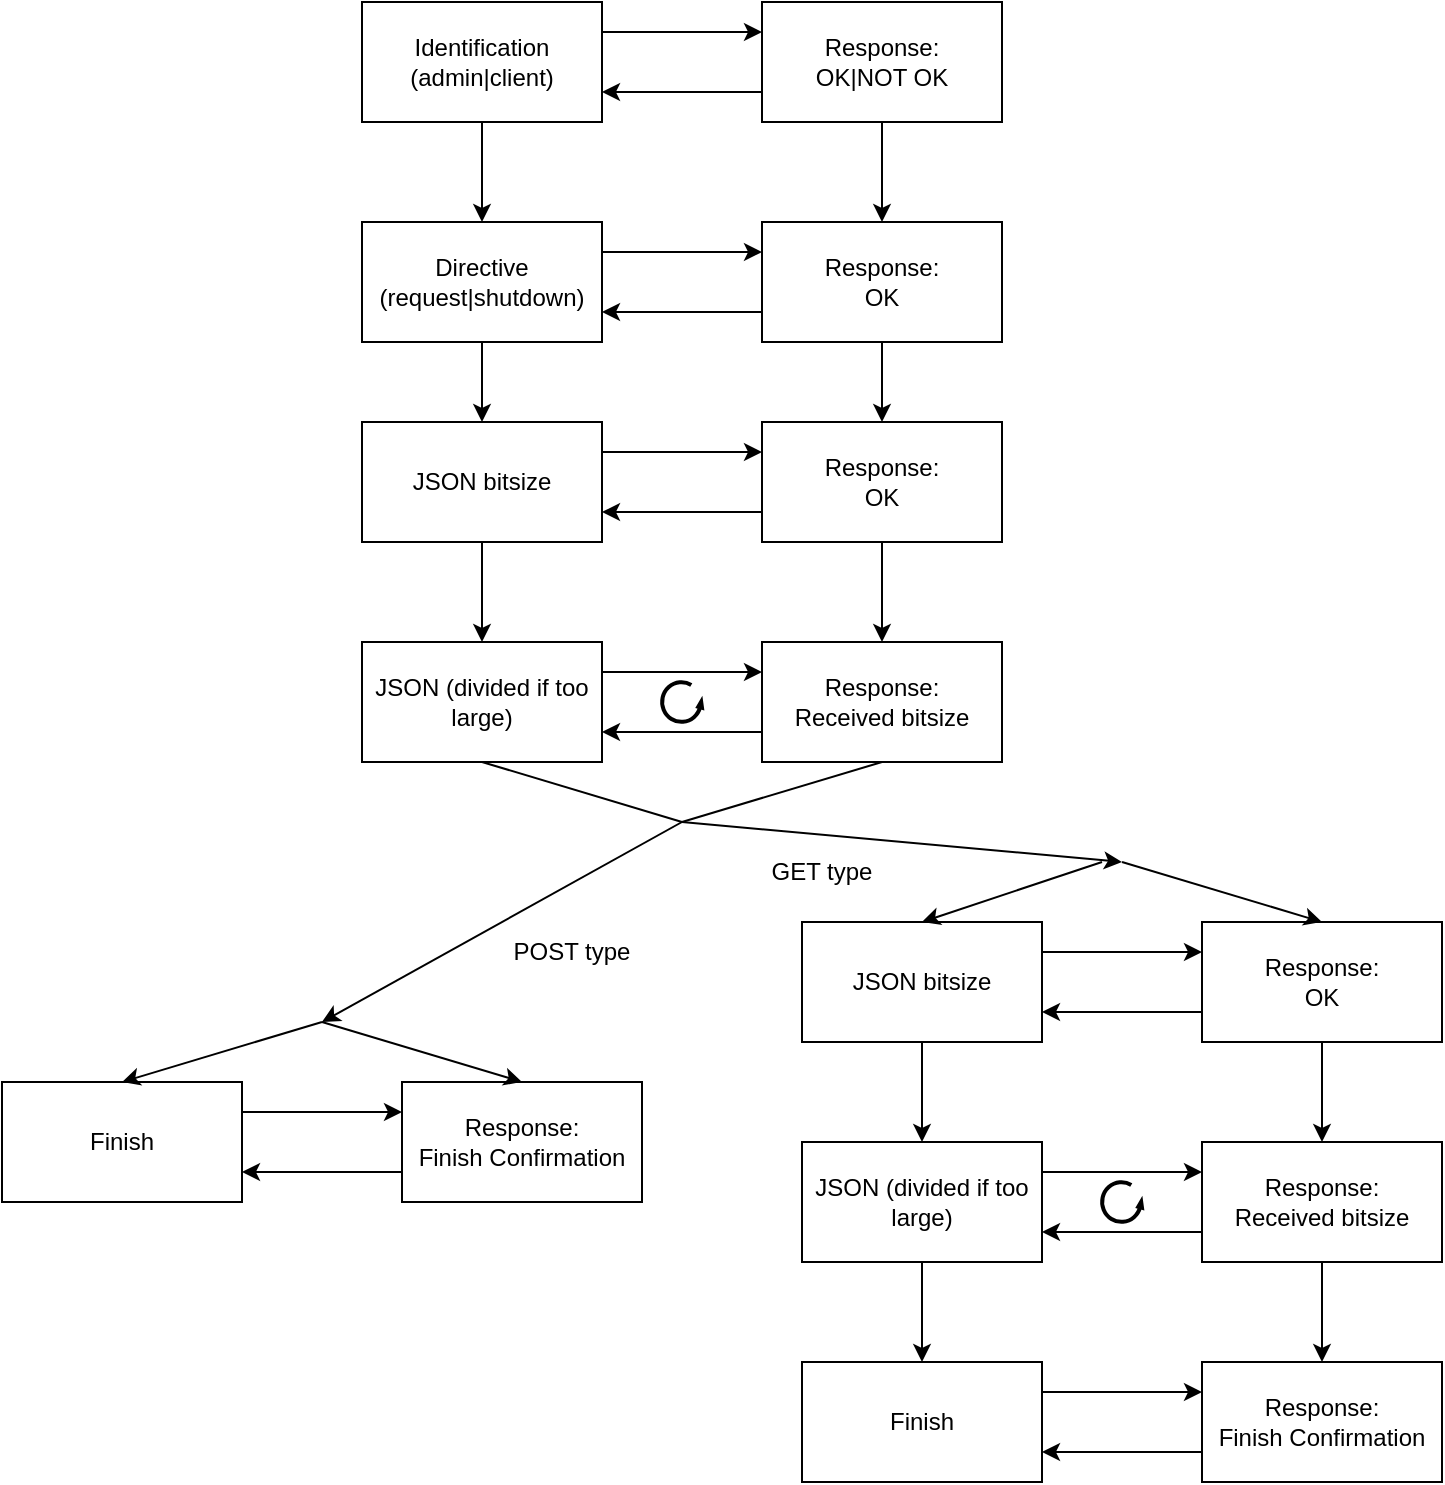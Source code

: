 <mxfile version="22.0.0" type="device">
  <diagram name="Page-1" id="NHSIrQckHUKwvIZLltLA">
    <mxGraphModel dx="1393" dy="878" grid="1" gridSize="10" guides="1" tooltips="1" connect="1" arrows="1" fold="1" page="1" pageScale="1" pageWidth="850" pageHeight="1100" math="0" shadow="0">
      <root>
        <mxCell id="0" />
        <mxCell id="1" parent="0" />
        <mxCell id="q4uFc4i6bxKqxNLfvr8e-24" style="edgeStyle=orthogonalEdgeStyle;rounded=0;orthogonalLoop=1;jettySize=auto;html=1;exitX=1;exitY=0.25;exitDx=0;exitDy=0;entryX=0;entryY=0.25;entryDx=0;entryDy=0;" edge="1" parent="1" source="q4uFc4i6bxKqxNLfvr8e-1" target="q4uFc4i6bxKqxNLfvr8e-4">
          <mxGeometry relative="1" as="geometry" />
        </mxCell>
        <mxCell id="q4uFc4i6bxKqxNLfvr8e-26" style="edgeStyle=orthogonalEdgeStyle;rounded=0;orthogonalLoop=1;jettySize=auto;html=1;exitX=0.5;exitY=1;exitDx=0;exitDy=0;entryX=0.5;entryY=0;entryDx=0;entryDy=0;" edge="1" parent="1" source="q4uFc4i6bxKqxNLfvr8e-1" target="q4uFc4i6bxKqxNLfvr8e-7">
          <mxGeometry relative="1" as="geometry" />
        </mxCell>
        <mxCell id="q4uFc4i6bxKqxNLfvr8e-1" value="Directive&lt;br&gt;(request|shutdown)" style="rounded=0;whiteSpace=wrap;html=1;" vertex="1" parent="1">
          <mxGeometry x="260" y="220" width="120" height="60" as="geometry" />
        </mxCell>
        <mxCell id="q4uFc4i6bxKqxNLfvr8e-20" style="edgeStyle=orthogonalEdgeStyle;rounded=0;orthogonalLoop=1;jettySize=auto;html=1;exitX=0.5;exitY=1;exitDx=0;exitDy=0;entryX=0.5;entryY=0;entryDx=0;entryDy=0;" edge="1" parent="1" source="q4uFc4i6bxKqxNLfvr8e-2" target="q4uFc4i6bxKqxNLfvr8e-1">
          <mxGeometry relative="1" as="geometry" />
        </mxCell>
        <mxCell id="q4uFc4i6bxKqxNLfvr8e-21" style="edgeStyle=orthogonalEdgeStyle;rounded=0;orthogonalLoop=1;jettySize=auto;html=1;exitX=1;exitY=0.25;exitDx=0;exitDy=0;entryX=0;entryY=0.25;entryDx=0;entryDy=0;" edge="1" parent="1" source="q4uFc4i6bxKqxNLfvr8e-2" target="q4uFc4i6bxKqxNLfvr8e-3">
          <mxGeometry relative="1" as="geometry" />
        </mxCell>
        <mxCell id="q4uFc4i6bxKqxNLfvr8e-2" value="Identification&lt;br&gt;(admin|client)" style="rounded=0;whiteSpace=wrap;html=1;" vertex="1" parent="1">
          <mxGeometry x="260" y="110" width="120" height="60" as="geometry" />
        </mxCell>
        <mxCell id="q4uFc4i6bxKqxNLfvr8e-22" style="edgeStyle=orthogonalEdgeStyle;rounded=0;orthogonalLoop=1;jettySize=auto;html=1;exitX=0;exitY=0.75;exitDx=0;exitDy=0;entryX=1;entryY=0.75;entryDx=0;entryDy=0;" edge="1" parent="1" source="q4uFc4i6bxKqxNLfvr8e-3" target="q4uFc4i6bxKqxNLfvr8e-2">
          <mxGeometry relative="1" as="geometry" />
        </mxCell>
        <mxCell id="q4uFc4i6bxKqxNLfvr8e-23" style="edgeStyle=orthogonalEdgeStyle;rounded=0;orthogonalLoop=1;jettySize=auto;html=1;exitX=0.5;exitY=1;exitDx=0;exitDy=0;entryX=0.5;entryY=0;entryDx=0;entryDy=0;" edge="1" parent="1" source="q4uFc4i6bxKqxNLfvr8e-3" target="q4uFc4i6bxKqxNLfvr8e-4">
          <mxGeometry relative="1" as="geometry" />
        </mxCell>
        <mxCell id="q4uFc4i6bxKqxNLfvr8e-3" value="Response:&lt;br&gt;OK|NOT OK" style="rounded=0;whiteSpace=wrap;html=1;" vertex="1" parent="1">
          <mxGeometry x="460" y="110" width="120" height="60" as="geometry" />
        </mxCell>
        <mxCell id="q4uFc4i6bxKqxNLfvr8e-25" style="edgeStyle=orthogonalEdgeStyle;rounded=0;orthogonalLoop=1;jettySize=auto;html=1;exitX=0;exitY=0.75;exitDx=0;exitDy=0;entryX=1;entryY=0.75;entryDx=0;entryDy=0;" edge="1" parent="1" source="q4uFc4i6bxKqxNLfvr8e-4" target="q4uFc4i6bxKqxNLfvr8e-1">
          <mxGeometry relative="1" as="geometry" />
        </mxCell>
        <mxCell id="q4uFc4i6bxKqxNLfvr8e-37" style="edgeStyle=orthogonalEdgeStyle;rounded=0;orthogonalLoop=1;jettySize=auto;html=1;exitX=0.5;exitY=1;exitDx=0;exitDy=0;entryX=0.5;entryY=0;entryDx=0;entryDy=0;" edge="1" parent="1" source="q4uFc4i6bxKqxNLfvr8e-4" target="q4uFc4i6bxKqxNLfvr8e-5">
          <mxGeometry relative="1" as="geometry" />
        </mxCell>
        <mxCell id="q4uFc4i6bxKqxNLfvr8e-4" value="Response:&lt;br&gt;OK" style="rounded=0;whiteSpace=wrap;html=1;" vertex="1" parent="1">
          <mxGeometry x="460" y="220" width="120" height="60" as="geometry" />
        </mxCell>
        <mxCell id="q4uFc4i6bxKqxNLfvr8e-28" style="edgeStyle=orthogonalEdgeStyle;rounded=0;orthogonalLoop=1;jettySize=auto;html=1;exitX=0;exitY=0.75;exitDx=0;exitDy=0;entryX=1;entryY=0.75;entryDx=0;entryDy=0;" edge="1" parent="1" source="q4uFc4i6bxKqxNLfvr8e-5" target="q4uFc4i6bxKqxNLfvr8e-7">
          <mxGeometry relative="1" as="geometry" />
        </mxCell>
        <mxCell id="q4uFc4i6bxKqxNLfvr8e-38" style="edgeStyle=orthogonalEdgeStyle;rounded=0;orthogonalLoop=1;jettySize=auto;html=1;exitX=0.5;exitY=1;exitDx=0;exitDy=0;entryX=0.5;entryY=0;entryDx=0;entryDy=0;" edge="1" parent="1" source="q4uFc4i6bxKqxNLfvr8e-5" target="q4uFc4i6bxKqxNLfvr8e-6">
          <mxGeometry relative="1" as="geometry" />
        </mxCell>
        <mxCell id="q4uFc4i6bxKqxNLfvr8e-5" value="Response:&lt;br&gt;OK" style="rounded=0;whiteSpace=wrap;html=1;" vertex="1" parent="1">
          <mxGeometry x="460" y="320" width="120" height="60" as="geometry" />
        </mxCell>
        <mxCell id="q4uFc4i6bxKqxNLfvr8e-31" style="edgeStyle=orthogonalEdgeStyle;rounded=0;orthogonalLoop=1;jettySize=auto;html=1;exitX=0;exitY=0.75;exitDx=0;exitDy=0;entryX=1;entryY=0.75;entryDx=0;entryDy=0;" edge="1" parent="1" source="q4uFc4i6bxKqxNLfvr8e-6" target="q4uFc4i6bxKqxNLfvr8e-8">
          <mxGeometry relative="1" as="geometry" />
        </mxCell>
        <mxCell id="q4uFc4i6bxKqxNLfvr8e-6" value="Response:&lt;br&gt;Received bitsize" style="rounded=0;whiteSpace=wrap;html=1;" vertex="1" parent="1">
          <mxGeometry x="460" y="430" width="120" height="60" as="geometry" />
        </mxCell>
        <mxCell id="q4uFc4i6bxKqxNLfvr8e-27" style="edgeStyle=orthogonalEdgeStyle;rounded=0;orthogonalLoop=1;jettySize=auto;html=1;exitX=1;exitY=0.25;exitDx=0;exitDy=0;entryX=0;entryY=0.25;entryDx=0;entryDy=0;" edge="1" parent="1" source="q4uFc4i6bxKqxNLfvr8e-7" target="q4uFc4i6bxKqxNLfvr8e-5">
          <mxGeometry relative="1" as="geometry" />
        </mxCell>
        <mxCell id="q4uFc4i6bxKqxNLfvr8e-29" style="edgeStyle=orthogonalEdgeStyle;rounded=0;orthogonalLoop=1;jettySize=auto;html=1;exitX=0.5;exitY=1;exitDx=0;exitDy=0;entryX=0.5;entryY=0;entryDx=0;entryDy=0;" edge="1" parent="1" source="q4uFc4i6bxKqxNLfvr8e-7" target="q4uFc4i6bxKqxNLfvr8e-8">
          <mxGeometry relative="1" as="geometry" />
        </mxCell>
        <mxCell id="q4uFc4i6bxKqxNLfvr8e-7" value="JSON bitsize" style="rounded=0;whiteSpace=wrap;html=1;" vertex="1" parent="1">
          <mxGeometry x="260" y="320" width="120" height="60" as="geometry" />
        </mxCell>
        <mxCell id="q4uFc4i6bxKqxNLfvr8e-30" style="edgeStyle=orthogonalEdgeStyle;rounded=0;orthogonalLoop=1;jettySize=auto;html=1;exitX=1;exitY=0.25;exitDx=0;exitDy=0;entryX=0;entryY=0.25;entryDx=0;entryDy=0;" edge="1" parent="1" source="q4uFc4i6bxKqxNLfvr8e-8" target="q4uFc4i6bxKqxNLfvr8e-6">
          <mxGeometry relative="1" as="geometry" />
        </mxCell>
        <mxCell id="q4uFc4i6bxKqxNLfvr8e-8" value="JSON (divided if too large)" style="rounded=0;whiteSpace=wrap;html=1;" vertex="1" parent="1">
          <mxGeometry x="260" y="430" width="120" height="60" as="geometry" />
        </mxCell>
        <mxCell id="q4uFc4i6bxKqxNLfvr8e-54" style="edgeStyle=orthogonalEdgeStyle;rounded=0;orthogonalLoop=1;jettySize=auto;html=1;exitX=1;exitY=0.25;exitDx=0;exitDy=0;entryX=0;entryY=0.25;entryDx=0;entryDy=0;" edge="1" parent="1" source="q4uFc4i6bxKqxNLfvr8e-9" target="q4uFc4i6bxKqxNLfvr8e-10">
          <mxGeometry relative="1" as="geometry" />
        </mxCell>
        <mxCell id="q4uFc4i6bxKqxNLfvr8e-9" value="Finish" style="rounded=0;whiteSpace=wrap;html=1;" vertex="1" parent="1">
          <mxGeometry x="80" y="650" width="120" height="60" as="geometry" />
        </mxCell>
        <mxCell id="q4uFc4i6bxKqxNLfvr8e-55" style="edgeStyle=orthogonalEdgeStyle;rounded=0;orthogonalLoop=1;jettySize=auto;html=1;exitX=0;exitY=0.75;exitDx=0;exitDy=0;entryX=1;entryY=0.75;entryDx=0;entryDy=0;" edge="1" parent="1" source="q4uFc4i6bxKqxNLfvr8e-10" target="q4uFc4i6bxKqxNLfvr8e-9">
          <mxGeometry relative="1" as="geometry" />
        </mxCell>
        <mxCell id="q4uFc4i6bxKqxNLfvr8e-10" value="Response:&lt;br&gt;Finish Confirmation" style="rounded=0;whiteSpace=wrap;html=1;" vertex="1" parent="1">
          <mxGeometry x="280" y="650" width="120" height="60" as="geometry" />
        </mxCell>
        <mxCell id="q4uFc4i6bxKqxNLfvr8e-42" style="edgeStyle=orthogonalEdgeStyle;rounded=0;orthogonalLoop=1;jettySize=auto;html=1;exitX=0;exitY=0.75;exitDx=0;exitDy=0;entryX=1;entryY=0.75;entryDx=0;entryDy=0;" edge="1" parent="1" source="q4uFc4i6bxKqxNLfvr8e-11" target="q4uFc4i6bxKqxNLfvr8e-13">
          <mxGeometry relative="1" as="geometry" />
        </mxCell>
        <mxCell id="q4uFc4i6bxKqxNLfvr8e-46" style="edgeStyle=orthogonalEdgeStyle;rounded=0;orthogonalLoop=1;jettySize=auto;html=1;exitX=0.5;exitY=1;exitDx=0;exitDy=0;entryX=0.5;entryY=0;entryDx=0;entryDy=0;" edge="1" parent="1" source="q4uFc4i6bxKqxNLfvr8e-11" target="q4uFc4i6bxKqxNLfvr8e-12">
          <mxGeometry relative="1" as="geometry" />
        </mxCell>
        <mxCell id="q4uFc4i6bxKqxNLfvr8e-11" value="Response:&lt;br&gt;OK" style="rounded=0;whiteSpace=wrap;html=1;" vertex="1" parent="1">
          <mxGeometry x="680" y="570" width="120" height="60" as="geometry" />
        </mxCell>
        <mxCell id="q4uFc4i6bxKqxNLfvr8e-44" style="edgeStyle=orthogonalEdgeStyle;rounded=0;orthogonalLoop=1;jettySize=auto;html=1;exitX=0;exitY=0.75;exitDx=0;exitDy=0;entryX=1;entryY=0.75;entryDx=0;entryDy=0;" edge="1" parent="1" source="q4uFc4i6bxKqxNLfvr8e-12" target="q4uFc4i6bxKqxNLfvr8e-14">
          <mxGeometry relative="1" as="geometry" />
        </mxCell>
        <mxCell id="q4uFc4i6bxKqxNLfvr8e-47" style="edgeStyle=orthogonalEdgeStyle;rounded=0;orthogonalLoop=1;jettySize=auto;html=1;exitX=0.5;exitY=1;exitDx=0;exitDy=0;entryX=0.5;entryY=0;entryDx=0;entryDy=0;" edge="1" parent="1" source="q4uFc4i6bxKqxNLfvr8e-12" target="q4uFc4i6bxKqxNLfvr8e-16">
          <mxGeometry relative="1" as="geometry" />
        </mxCell>
        <mxCell id="q4uFc4i6bxKqxNLfvr8e-12" value="Response:&lt;br&gt;Received bitsize" style="rounded=0;whiteSpace=wrap;html=1;" vertex="1" parent="1">
          <mxGeometry x="680" y="680" width="120" height="60" as="geometry" />
        </mxCell>
        <mxCell id="q4uFc4i6bxKqxNLfvr8e-41" style="edgeStyle=orthogonalEdgeStyle;rounded=0;orthogonalLoop=1;jettySize=auto;html=1;exitX=1;exitY=0.25;exitDx=0;exitDy=0;entryX=0;entryY=0.25;entryDx=0;entryDy=0;" edge="1" parent="1" source="q4uFc4i6bxKqxNLfvr8e-13" target="q4uFc4i6bxKqxNLfvr8e-11">
          <mxGeometry relative="1" as="geometry" />
        </mxCell>
        <mxCell id="q4uFc4i6bxKqxNLfvr8e-45" style="edgeStyle=orthogonalEdgeStyle;rounded=0;orthogonalLoop=1;jettySize=auto;html=1;exitX=0.5;exitY=1;exitDx=0;exitDy=0;entryX=0.5;entryY=0;entryDx=0;entryDy=0;" edge="1" parent="1" source="q4uFc4i6bxKqxNLfvr8e-13" target="q4uFc4i6bxKqxNLfvr8e-14">
          <mxGeometry relative="1" as="geometry" />
        </mxCell>
        <mxCell id="q4uFc4i6bxKqxNLfvr8e-13" value="JSON bitsize" style="rounded=0;whiteSpace=wrap;html=1;" vertex="1" parent="1">
          <mxGeometry x="480" y="570" width="120" height="60" as="geometry" />
        </mxCell>
        <mxCell id="q4uFc4i6bxKqxNLfvr8e-43" style="edgeStyle=orthogonalEdgeStyle;rounded=0;orthogonalLoop=1;jettySize=auto;html=1;exitX=1;exitY=0.25;exitDx=0;exitDy=0;entryX=0;entryY=0.25;entryDx=0;entryDy=0;" edge="1" parent="1" source="q4uFc4i6bxKqxNLfvr8e-14" target="q4uFc4i6bxKqxNLfvr8e-12">
          <mxGeometry relative="1" as="geometry" />
        </mxCell>
        <mxCell id="q4uFc4i6bxKqxNLfvr8e-48" style="edgeStyle=orthogonalEdgeStyle;rounded=0;orthogonalLoop=1;jettySize=auto;html=1;exitX=0.5;exitY=1;exitDx=0;exitDy=0;entryX=0.5;entryY=0;entryDx=0;entryDy=0;" edge="1" parent="1" source="q4uFc4i6bxKqxNLfvr8e-14" target="q4uFc4i6bxKqxNLfvr8e-15">
          <mxGeometry relative="1" as="geometry" />
        </mxCell>
        <mxCell id="q4uFc4i6bxKqxNLfvr8e-14" value="JSON (divided if too large)" style="rounded=0;whiteSpace=wrap;html=1;" vertex="1" parent="1">
          <mxGeometry x="480" y="680" width="120" height="60" as="geometry" />
        </mxCell>
        <mxCell id="q4uFc4i6bxKqxNLfvr8e-49" style="edgeStyle=orthogonalEdgeStyle;rounded=0;orthogonalLoop=1;jettySize=auto;html=1;exitX=1;exitY=0.25;exitDx=0;exitDy=0;entryX=0;entryY=0.25;entryDx=0;entryDy=0;" edge="1" parent="1" source="q4uFc4i6bxKqxNLfvr8e-15" target="q4uFc4i6bxKqxNLfvr8e-16">
          <mxGeometry relative="1" as="geometry" />
        </mxCell>
        <mxCell id="q4uFc4i6bxKqxNLfvr8e-15" value="Finish" style="rounded=0;whiteSpace=wrap;html=1;" vertex="1" parent="1">
          <mxGeometry x="480" y="790" width="120" height="60" as="geometry" />
        </mxCell>
        <mxCell id="q4uFc4i6bxKqxNLfvr8e-50" style="edgeStyle=orthogonalEdgeStyle;rounded=0;orthogonalLoop=1;jettySize=auto;html=1;exitX=0;exitY=0.75;exitDx=0;exitDy=0;entryX=1;entryY=0.75;entryDx=0;entryDy=0;" edge="1" parent="1" source="q4uFc4i6bxKqxNLfvr8e-16" target="q4uFc4i6bxKqxNLfvr8e-15">
          <mxGeometry relative="1" as="geometry" />
        </mxCell>
        <mxCell id="q4uFc4i6bxKqxNLfvr8e-16" value="Response:&lt;br&gt;Finish Confirmation" style="rounded=0;whiteSpace=wrap;html=1;" vertex="1" parent="1">
          <mxGeometry x="680" y="790" width="120" height="60" as="geometry" />
        </mxCell>
        <mxCell id="q4uFc4i6bxKqxNLfvr8e-17" value="" style="endArrow=none;html=1;rounded=0;exitX=0.5;exitY=1;exitDx=0;exitDy=0;" edge="1" parent="1" source="q4uFc4i6bxKqxNLfvr8e-8">
          <mxGeometry width="50" height="50" relative="1" as="geometry">
            <mxPoint x="400" y="480" as="sourcePoint" />
            <mxPoint x="420" y="520" as="targetPoint" />
          </mxGeometry>
        </mxCell>
        <mxCell id="q4uFc4i6bxKqxNLfvr8e-19" value="" style="endArrow=none;html=1;rounded=0;entryX=0.5;entryY=1;entryDx=0;entryDy=0;" edge="1" parent="1" target="q4uFc4i6bxKqxNLfvr8e-6">
          <mxGeometry width="50" height="50" relative="1" as="geometry">
            <mxPoint x="420" y="520" as="sourcePoint" />
            <mxPoint x="450" y="430" as="targetPoint" />
          </mxGeometry>
        </mxCell>
        <mxCell id="q4uFc4i6bxKqxNLfvr8e-32" value="" style="verticalLabelPosition=bottom;html=1;verticalAlign=top;strokeWidth=2;shape=mxgraph.lean_mapping.physical_pull;pointerEvents=1;" vertex="1" parent="1">
          <mxGeometry x="410" y="450" width="20" height="20" as="geometry" />
        </mxCell>
        <mxCell id="q4uFc4i6bxKqxNLfvr8e-33" value="" style="endArrow=classic;html=1;rounded=0;" edge="1" parent="1">
          <mxGeometry width="50" height="50" relative="1" as="geometry">
            <mxPoint x="420" y="520" as="sourcePoint" />
            <mxPoint x="640" y="540" as="targetPoint" />
          </mxGeometry>
        </mxCell>
        <mxCell id="q4uFc4i6bxKqxNLfvr8e-34" value="" style="endArrow=classic;html=1;rounded=0;" edge="1" parent="1">
          <mxGeometry width="50" height="50" relative="1" as="geometry">
            <mxPoint x="420" y="520" as="sourcePoint" />
            <mxPoint x="240" y="620" as="targetPoint" />
          </mxGeometry>
        </mxCell>
        <mxCell id="q4uFc4i6bxKqxNLfvr8e-35" value="" style="endArrow=classic;html=1;rounded=0;entryX=0.5;entryY=0;entryDx=0;entryDy=0;" edge="1" parent="1" target="q4uFc4i6bxKqxNLfvr8e-9">
          <mxGeometry width="50" height="50" relative="1" as="geometry">
            <mxPoint x="240" y="620" as="sourcePoint" />
            <mxPoint x="60" y="610" as="targetPoint" />
          </mxGeometry>
        </mxCell>
        <mxCell id="q4uFc4i6bxKqxNLfvr8e-36" value="" style="endArrow=classic;html=1;rounded=0;entryX=0.5;entryY=0;entryDx=0;entryDy=0;" edge="1" parent="1" target="q4uFc4i6bxKqxNLfvr8e-10">
          <mxGeometry width="50" height="50" relative="1" as="geometry">
            <mxPoint x="240" y="620" as="sourcePoint" />
            <mxPoint x="150" y="660" as="targetPoint" />
          </mxGeometry>
        </mxCell>
        <mxCell id="q4uFc4i6bxKqxNLfvr8e-39" value="" style="endArrow=classic;html=1;rounded=0;entryX=0.5;entryY=0;entryDx=0;entryDy=0;" edge="1" parent="1">
          <mxGeometry width="50" height="50" relative="1" as="geometry">
            <mxPoint x="640" y="540" as="sourcePoint" />
            <mxPoint x="740" y="570" as="targetPoint" />
          </mxGeometry>
        </mxCell>
        <mxCell id="q4uFc4i6bxKqxNLfvr8e-40" value="" style="endArrow=classic;html=1;rounded=0;entryX=0.5;entryY=0;entryDx=0;entryDy=0;" edge="1" parent="1" target="q4uFc4i6bxKqxNLfvr8e-13">
          <mxGeometry width="50" height="50" relative="1" as="geometry">
            <mxPoint x="630" y="540" as="sourcePoint" />
            <mxPoint x="750" y="580" as="targetPoint" />
          </mxGeometry>
        </mxCell>
        <mxCell id="q4uFc4i6bxKqxNLfvr8e-51" value="" style="verticalLabelPosition=bottom;html=1;verticalAlign=top;strokeWidth=2;shape=mxgraph.lean_mapping.physical_pull;pointerEvents=1;" vertex="1" parent="1">
          <mxGeometry x="630" y="700" width="20" height="20" as="geometry" />
        </mxCell>
        <mxCell id="q4uFc4i6bxKqxNLfvr8e-52" value="GET type" style="text;html=1;strokeColor=none;fillColor=none;align=center;verticalAlign=middle;whiteSpace=wrap;rounded=0;" vertex="1" parent="1">
          <mxGeometry x="460" y="530" width="60" height="30" as="geometry" />
        </mxCell>
        <mxCell id="q4uFc4i6bxKqxNLfvr8e-53" value="POST type" style="text;html=1;strokeColor=none;fillColor=none;align=center;verticalAlign=middle;whiteSpace=wrap;rounded=0;" vertex="1" parent="1">
          <mxGeometry x="330" y="570" width="70" height="30" as="geometry" />
        </mxCell>
      </root>
    </mxGraphModel>
  </diagram>
</mxfile>
